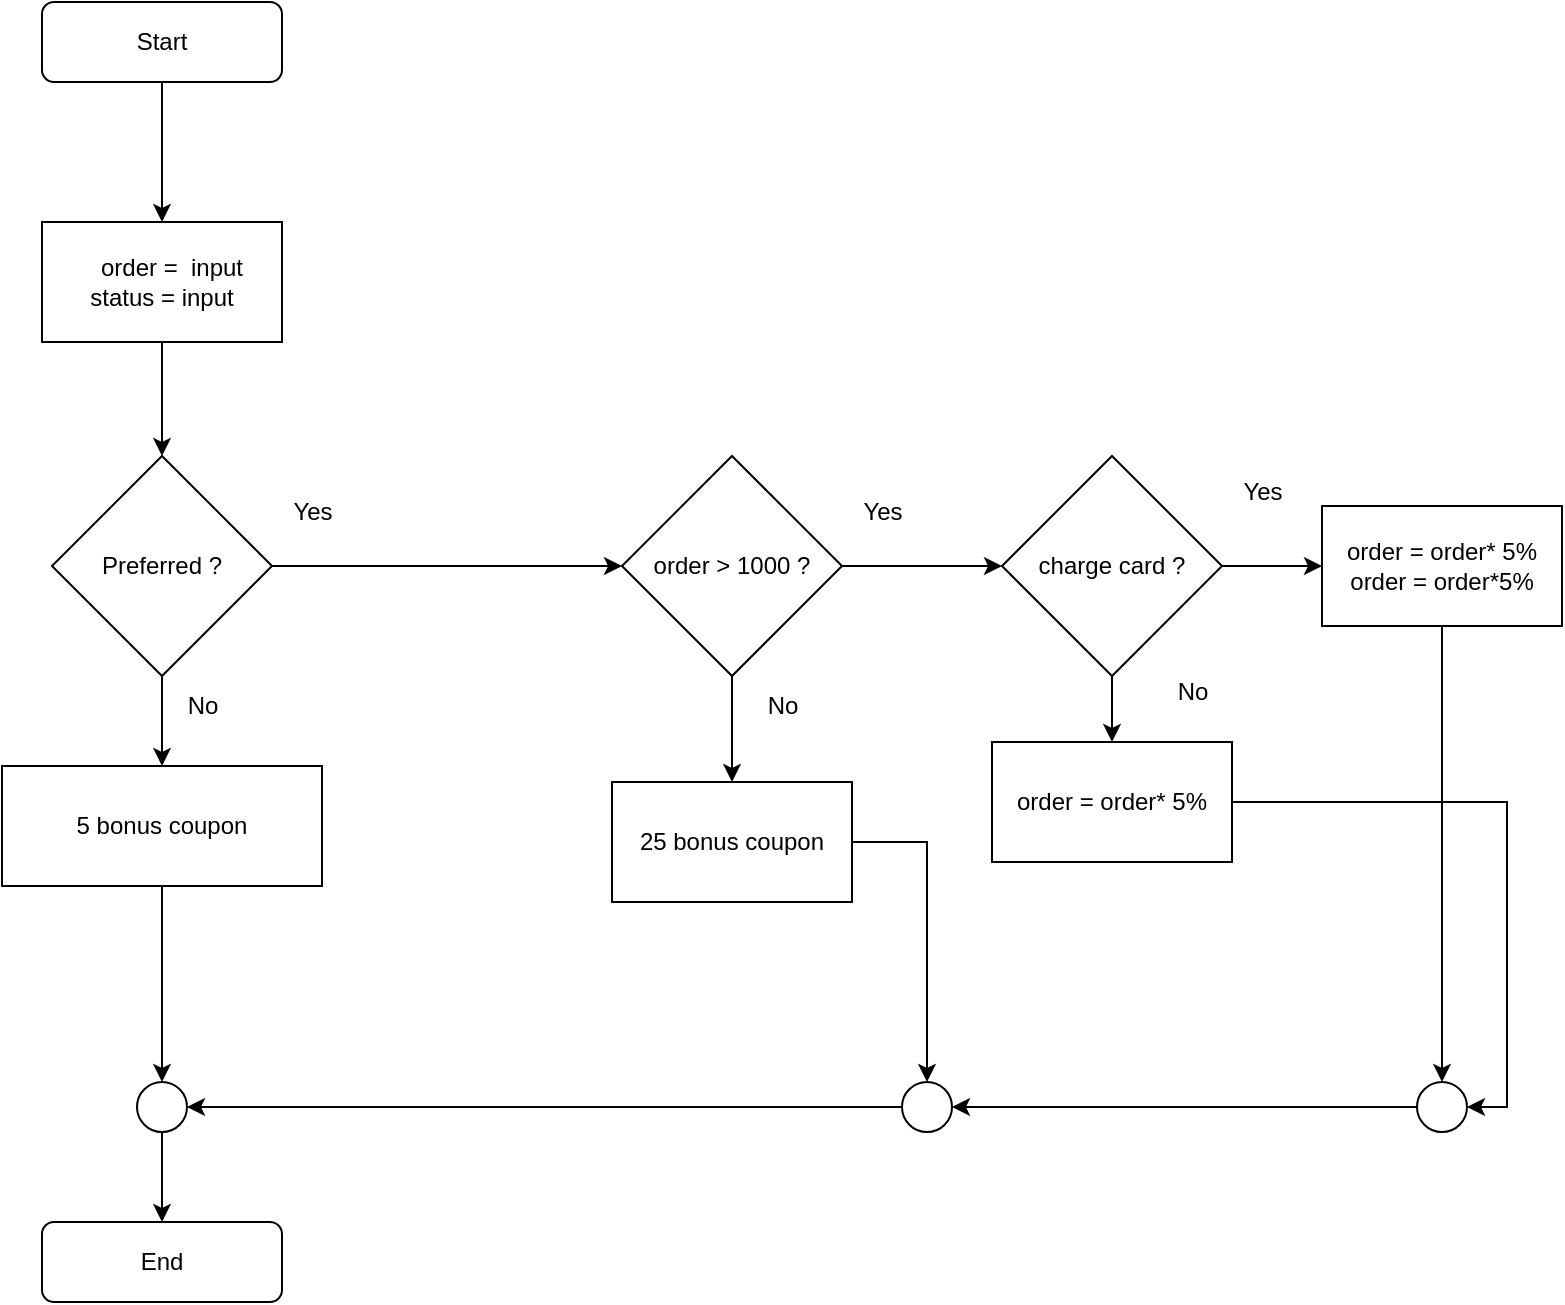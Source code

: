 <mxfile version="20.0.4" type="device"><diagram id="C5RBs43oDa-KdzZeNtuy" name="Page-1"><mxGraphModel dx="1116" dy="809" grid="1" gridSize="10" guides="1" tooltips="1" connect="1" arrows="1" fold="1" page="1" pageScale="1" pageWidth="827" pageHeight="1169" math="0" shadow="0"><root><mxCell id="WIyWlLk6GJQsqaUBKTNV-0"/><mxCell id="WIyWlLk6GJQsqaUBKTNV-1" parent="WIyWlLk6GJQsqaUBKTNV-0"/><mxCell id="5VR6eia4p6r-ZKpv1ICD-0" style="edgeStyle=orthogonalEdgeStyle;rounded=0;orthogonalLoop=1;jettySize=auto;html=1;entryX=0.5;entryY=0;entryDx=0;entryDy=0;" edge="1" parent="WIyWlLk6GJQsqaUBKTNV-1" source="5VR6eia4p6r-ZKpv1ICD-1" target="5VR6eia4p6r-ZKpv1ICD-10"><mxGeometry relative="1" as="geometry"/></mxCell><mxCell id="5VR6eia4p6r-ZKpv1ICD-1" value="Start" style="rounded=1;whiteSpace=wrap;html=1;fontSize=12;glass=0;strokeWidth=1;shadow=0;" vertex="1" parent="WIyWlLk6GJQsqaUBKTNV-1"><mxGeometry x="60" y="20" width="120" height="40" as="geometry"/></mxCell><mxCell id="5VR6eia4p6r-ZKpv1ICD-2" value="End" style="rounded=1;whiteSpace=wrap;html=1;fontSize=12;glass=0;strokeWidth=1;shadow=0;" vertex="1" parent="WIyWlLk6GJQsqaUBKTNV-1"><mxGeometry x="60" y="630" width="120" height="40" as="geometry"/></mxCell><mxCell id="5VR6eia4p6r-ZKpv1ICD-3" value="" style="edgeStyle=orthogonalEdgeStyle;rounded=0;orthogonalLoop=1;jettySize=auto;html=1;" edge="1" parent="WIyWlLk6GJQsqaUBKTNV-1" source="5VR6eia4p6r-ZKpv1ICD-5" target="5VR6eia4p6r-ZKpv1ICD-7"><mxGeometry relative="1" as="geometry"/></mxCell><mxCell id="5VR6eia4p6r-ZKpv1ICD-4" style="edgeStyle=orthogonalEdgeStyle;rounded=0;orthogonalLoop=1;jettySize=auto;html=1;" edge="1" parent="WIyWlLk6GJQsqaUBKTNV-1" source="5VR6eia4p6r-ZKpv1ICD-5" target="5VR6eia4p6r-ZKpv1ICD-15"><mxGeometry relative="1" as="geometry"/></mxCell><mxCell id="5VR6eia4p6r-ZKpv1ICD-5" value="Preferred ?" style="rhombus;whiteSpace=wrap;html=1;" vertex="1" parent="WIyWlLk6GJQsqaUBKTNV-1"><mxGeometry x="65" y="247" width="110" height="110" as="geometry"/></mxCell><mxCell id="5VR6eia4p6r-ZKpv1ICD-6" style="edgeStyle=orthogonalEdgeStyle;rounded=0;orthogonalLoop=1;jettySize=auto;html=1;exitX=0.5;exitY=1;exitDx=0;exitDy=0;entryX=0.5;entryY=0;entryDx=0;entryDy=0;" edge="1" parent="WIyWlLk6GJQsqaUBKTNV-1" source="5VR6eia4p6r-ZKpv1ICD-7" target="5VR6eia4p6r-ZKpv1ICD-20"><mxGeometry relative="1" as="geometry"/></mxCell><mxCell id="5VR6eia4p6r-ZKpv1ICD-7" value="5 bonus coupon" style="rounded=0;whiteSpace=wrap;html=1;" vertex="1" parent="WIyWlLk6GJQsqaUBKTNV-1"><mxGeometry x="40" y="402" width="160" height="60" as="geometry"/></mxCell><mxCell id="5VR6eia4p6r-ZKpv1ICD-8" value="No" style="text;html=1;align=center;verticalAlign=middle;resizable=0;points=[];autosize=1;strokeColor=none;fillColor=none;" vertex="1" parent="WIyWlLk6GJQsqaUBKTNV-1"><mxGeometry x="120" y="357" width="40" height="30" as="geometry"/></mxCell><mxCell id="5VR6eia4p6r-ZKpv1ICD-9" style="edgeStyle=orthogonalEdgeStyle;rounded=0;orthogonalLoop=1;jettySize=auto;html=1;entryX=0.5;entryY=0;entryDx=0;entryDy=0;" edge="1" parent="WIyWlLk6GJQsqaUBKTNV-1" source="5VR6eia4p6r-ZKpv1ICD-10" target="5VR6eia4p6r-ZKpv1ICD-5"><mxGeometry relative="1" as="geometry"/></mxCell><mxCell id="5VR6eia4p6r-ZKpv1ICD-10" value="&amp;nbsp; &amp;nbsp;order =&amp;nbsp; input&lt;br&gt;status = input" style="rounded=0;whiteSpace=wrap;html=1;" vertex="1" parent="WIyWlLk6GJQsqaUBKTNV-1"><mxGeometry x="60" y="130" width="120" height="60" as="geometry"/></mxCell><mxCell id="5VR6eia4p6r-ZKpv1ICD-11" style="edgeStyle=orthogonalEdgeStyle;rounded=0;orthogonalLoop=1;jettySize=auto;html=1;entryX=0.5;entryY=0;entryDx=0;entryDy=0;" edge="1" parent="WIyWlLk6GJQsqaUBKTNV-1" source="5VR6eia4p6r-ZKpv1ICD-12" target="5VR6eia4p6r-ZKpv1ICD-22"><mxGeometry relative="1" as="geometry"/></mxCell><mxCell id="5VR6eia4p6r-ZKpv1ICD-12" value="25 bonus coupon" style="rounded=0;whiteSpace=wrap;html=1;" vertex="1" parent="WIyWlLk6GJQsqaUBKTNV-1"><mxGeometry x="345" y="410" width="120" height="60" as="geometry"/></mxCell><mxCell id="5VR6eia4p6r-ZKpv1ICD-13" style="edgeStyle=orthogonalEdgeStyle;rounded=0;orthogonalLoop=1;jettySize=auto;html=1;entryX=0.5;entryY=0;entryDx=0;entryDy=0;" edge="1" parent="WIyWlLk6GJQsqaUBKTNV-1" source="5VR6eia4p6r-ZKpv1ICD-15" target="5VR6eia4p6r-ZKpv1ICD-12"><mxGeometry relative="1" as="geometry"/></mxCell><mxCell id="5VR6eia4p6r-ZKpv1ICD-14" style="edgeStyle=orthogonalEdgeStyle;rounded=0;orthogonalLoop=1;jettySize=auto;html=1;entryX=0;entryY=0.5;entryDx=0;entryDy=0;" edge="1" parent="WIyWlLk6GJQsqaUBKTNV-1" source="5VR6eia4p6r-ZKpv1ICD-15" target="5VR6eia4p6r-ZKpv1ICD-25"><mxGeometry relative="1" as="geometry"><mxPoint x="520" y="302" as="targetPoint"/></mxGeometry></mxCell><mxCell id="5VR6eia4p6r-ZKpv1ICD-15" value="order &amp;gt; 1000 ?" style="rhombus;whiteSpace=wrap;html=1;" vertex="1" parent="WIyWlLk6GJQsqaUBKTNV-1"><mxGeometry x="350" y="247" width="110" height="110" as="geometry"/></mxCell><mxCell id="5VR6eia4p6r-ZKpv1ICD-16" value="Yes" style="text;html=1;align=center;verticalAlign=middle;resizable=0;points=[];autosize=1;strokeColor=none;fillColor=none;" vertex="1" parent="WIyWlLk6GJQsqaUBKTNV-1"><mxGeometry x="175" y="260" width="40" height="30" as="geometry"/></mxCell><mxCell id="5VR6eia4p6r-ZKpv1ICD-19" style="edgeStyle=orthogonalEdgeStyle;rounded=0;orthogonalLoop=1;jettySize=auto;html=1;entryX=0.5;entryY=0;entryDx=0;entryDy=0;" edge="1" parent="WIyWlLk6GJQsqaUBKTNV-1" source="5VR6eia4p6r-ZKpv1ICD-20" target="5VR6eia4p6r-ZKpv1ICD-2"><mxGeometry relative="1" as="geometry"/></mxCell><mxCell id="5VR6eia4p6r-ZKpv1ICD-20" value="" style="ellipse;whiteSpace=wrap;html=1;aspect=fixed;" vertex="1" parent="WIyWlLk6GJQsqaUBKTNV-1"><mxGeometry x="107.5" y="560" width="25" height="25" as="geometry"/></mxCell><mxCell id="5VR6eia4p6r-ZKpv1ICD-21" style="edgeStyle=orthogonalEdgeStyle;rounded=0;orthogonalLoop=1;jettySize=auto;html=1;entryX=1;entryY=0.5;entryDx=0;entryDy=0;" edge="1" parent="WIyWlLk6GJQsqaUBKTNV-1" source="5VR6eia4p6r-ZKpv1ICD-22" target="5VR6eia4p6r-ZKpv1ICD-20"><mxGeometry relative="1" as="geometry"/></mxCell><mxCell id="5VR6eia4p6r-ZKpv1ICD-22" value="" style="ellipse;whiteSpace=wrap;html=1;aspect=fixed;" vertex="1" parent="WIyWlLk6GJQsqaUBKTNV-1"><mxGeometry x="490" y="560" width="25" height="25" as="geometry"/></mxCell><mxCell id="5VR6eia4p6r-ZKpv1ICD-23" value="Yes" style="text;html=1;align=center;verticalAlign=middle;resizable=0;points=[];autosize=1;strokeColor=none;fillColor=none;" vertex="1" parent="WIyWlLk6GJQsqaUBKTNV-1"><mxGeometry x="460" y="260" width="40" height="30" as="geometry"/></mxCell><mxCell id="5VR6eia4p6r-ZKpv1ICD-24" value="No" style="text;html=1;align=center;verticalAlign=middle;resizable=0;points=[];autosize=1;strokeColor=none;fillColor=none;" vertex="1" parent="WIyWlLk6GJQsqaUBKTNV-1"><mxGeometry x="410" y="357" width="40" height="30" as="geometry"/></mxCell><mxCell id="5VR6eia4p6r-ZKpv1ICD-28" style="edgeStyle=orthogonalEdgeStyle;rounded=0;orthogonalLoop=1;jettySize=auto;html=1;entryX=0;entryY=0.5;entryDx=0;entryDy=0;" edge="1" parent="WIyWlLk6GJQsqaUBKTNV-1" source="5VR6eia4p6r-ZKpv1ICD-25" target="5VR6eia4p6r-ZKpv1ICD-27"><mxGeometry relative="1" as="geometry"/></mxCell><mxCell id="5VR6eia4p6r-ZKpv1ICD-30" style="edgeStyle=orthogonalEdgeStyle;rounded=0;orthogonalLoop=1;jettySize=auto;html=1;entryX=0.5;entryY=0;entryDx=0;entryDy=0;" edge="1" parent="WIyWlLk6GJQsqaUBKTNV-1" source="5VR6eia4p6r-ZKpv1ICD-25" target="5VR6eia4p6r-ZKpv1ICD-29"><mxGeometry relative="1" as="geometry"/></mxCell><mxCell id="5VR6eia4p6r-ZKpv1ICD-25" value="charge card ?" style="rhombus;whiteSpace=wrap;html=1;" vertex="1" parent="WIyWlLk6GJQsqaUBKTNV-1"><mxGeometry x="540" y="247" width="110" height="110" as="geometry"/></mxCell><mxCell id="5VR6eia4p6r-ZKpv1ICD-35" style="edgeStyle=orthogonalEdgeStyle;rounded=0;orthogonalLoop=1;jettySize=auto;html=1;entryX=0.5;entryY=0;entryDx=0;entryDy=0;" edge="1" parent="WIyWlLk6GJQsqaUBKTNV-1" source="5VR6eia4p6r-ZKpv1ICD-27" target="5VR6eia4p6r-ZKpv1ICD-34"><mxGeometry relative="1" as="geometry"/></mxCell><mxCell id="5VR6eia4p6r-ZKpv1ICD-27" value="order = order* 5%&lt;br&gt;order = order*5%" style="rounded=0;whiteSpace=wrap;html=1;" vertex="1" parent="WIyWlLk6GJQsqaUBKTNV-1"><mxGeometry x="700" y="272" width="120" height="60" as="geometry"/></mxCell><mxCell id="5VR6eia4p6r-ZKpv1ICD-36" style="edgeStyle=orthogonalEdgeStyle;rounded=0;orthogonalLoop=1;jettySize=auto;html=1;entryX=1;entryY=0.5;entryDx=0;entryDy=0;" edge="1" parent="WIyWlLk6GJQsqaUBKTNV-1" source="5VR6eia4p6r-ZKpv1ICD-29" target="5VR6eia4p6r-ZKpv1ICD-34"><mxGeometry relative="1" as="geometry"/></mxCell><mxCell id="5VR6eia4p6r-ZKpv1ICD-29" value="order = order* 5%" style="rounded=0;whiteSpace=wrap;html=1;" vertex="1" parent="WIyWlLk6GJQsqaUBKTNV-1"><mxGeometry x="535" y="390" width="120" height="60" as="geometry"/></mxCell><mxCell id="5VR6eia4p6r-ZKpv1ICD-31" value="Yes" style="text;html=1;align=center;verticalAlign=middle;resizable=0;points=[];autosize=1;strokeColor=none;fillColor=none;" vertex="1" parent="WIyWlLk6GJQsqaUBKTNV-1"><mxGeometry x="650" y="250" width="40" height="30" as="geometry"/></mxCell><mxCell id="5VR6eia4p6r-ZKpv1ICD-32" value="No" style="text;html=1;align=center;verticalAlign=middle;resizable=0;points=[];autosize=1;strokeColor=none;fillColor=none;" vertex="1" parent="WIyWlLk6GJQsqaUBKTNV-1"><mxGeometry x="615" y="350" width="40" height="30" as="geometry"/></mxCell><mxCell id="5VR6eia4p6r-ZKpv1ICD-37" style="edgeStyle=orthogonalEdgeStyle;rounded=0;orthogonalLoop=1;jettySize=auto;html=1;entryX=1;entryY=0.5;entryDx=0;entryDy=0;" edge="1" parent="WIyWlLk6GJQsqaUBKTNV-1" source="5VR6eia4p6r-ZKpv1ICD-34" target="5VR6eia4p6r-ZKpv1ICD-22"><mxGeometry relative="1" as="geometry"/></mxCell><mxCell id="5VR6eia4p6r-ZKpv1ICD-34" value="" style="ellipse;whiteSpace=wrap;html=1;aspect=fixed;" vertex="1" parent="WIyWlLk6GJQsqaUBKTNV-1"><mxGeometry x="747.5" y="560" width="25" height="25" as="geometry"/></mxCell></root></mxGraphModel></diagram></mxfile>